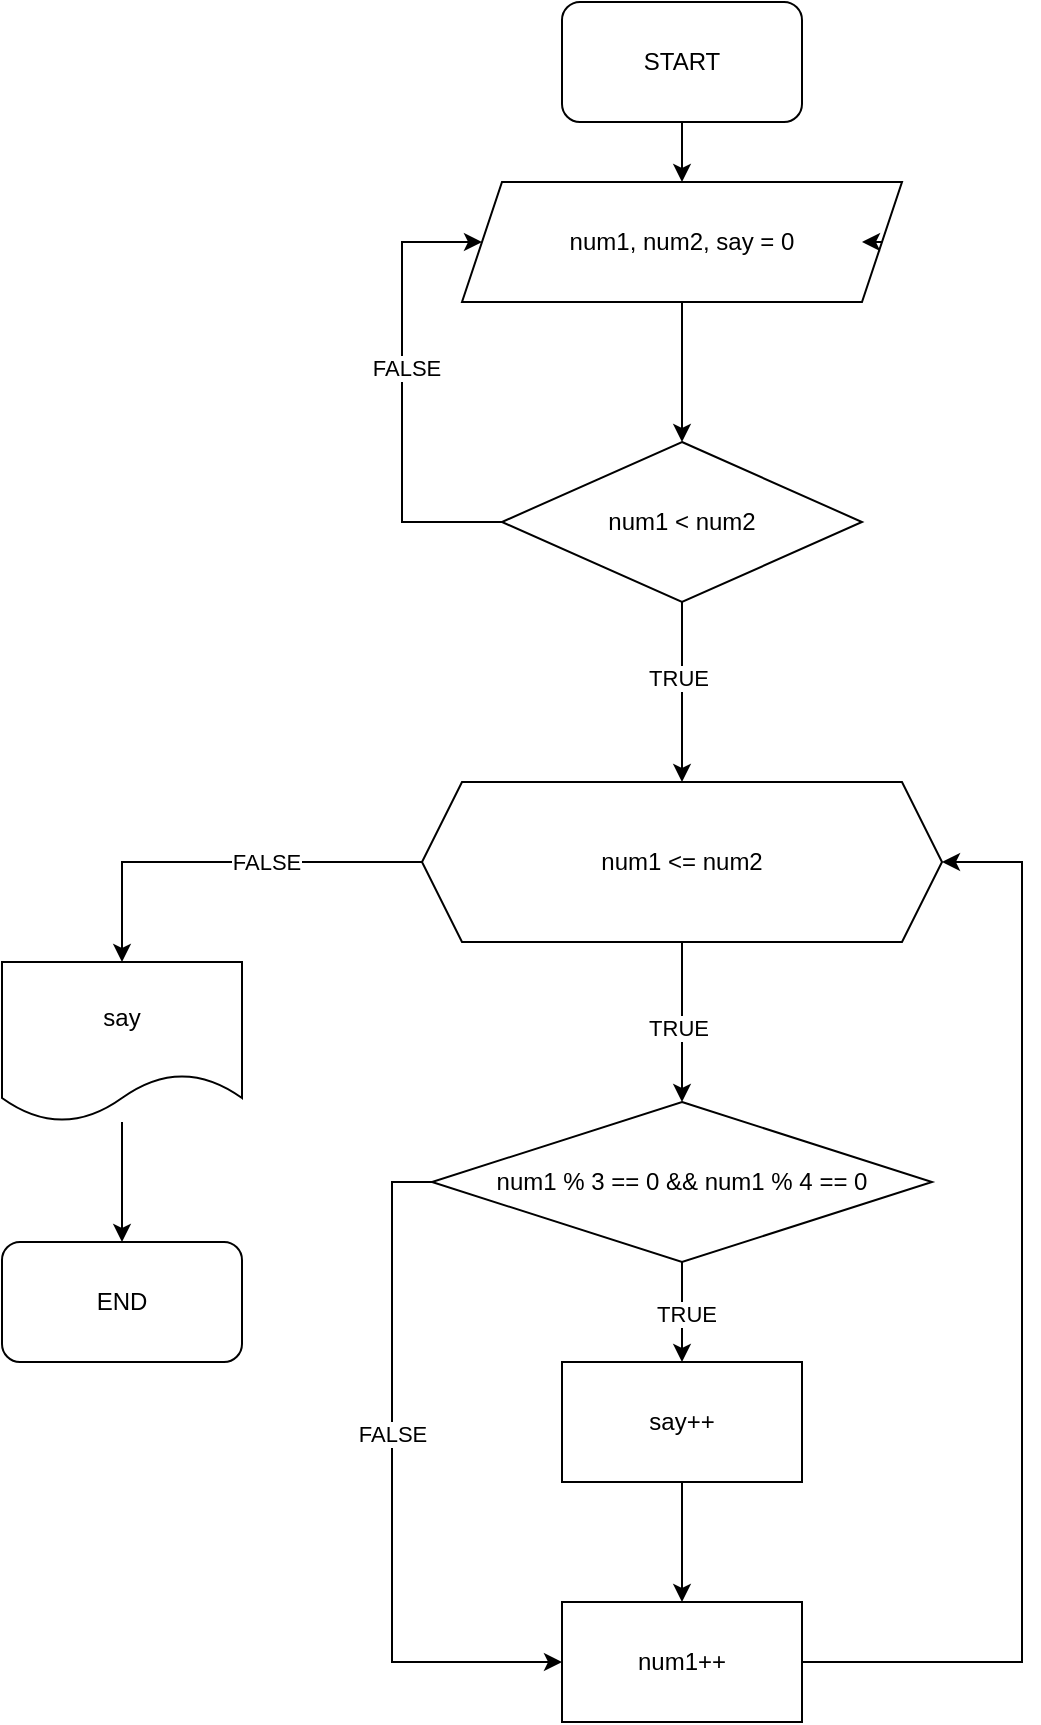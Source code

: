 <mxfile version="24.1.0" type="device">
  <diagram name="Page-1" id="2vNLtzn6gMRPp_CHn6CJ">
    <mxGraphModel dx="2351" dy="713" grid="1" gridSize="10" guides="1" tooltips="1" connect="1" arrows="1" fold="1" page="1" pageScale="1" pageWidth="850" pageHeight="1100" math="0" shadow="0">
      <root>
        <mxCell id="0" />
        <mxCell id="1" parent="0" />
        <mxCell id="f60m1mITKZCL_u-yku9I-3" value="" style="edgeStyle=orthogonalEdgeStyle;rounded=0;orthogonalLoop=1;jettySize=auto;html=1;" parent="1" source="f60m1mITKZCL_u-yku9I-1" target="f60m1mITKZCL_u-yku9I-2" edge="1">
          <mxGeometry relative="1" as="geometry" />
        </mxCell>
        <mxCell id="f60m1mITKZCL_u-yku9I-1" value="START" style="rounded=1;whiteSpace=wrap;html=1;" parent="1" vertex="1">
          <mxGeometry x="250" y="20" width="120" height="60" as="geometry" />
        </mxCell>
        <mxCell id="YyH2JoCRIIBhpaCmSn7x-3" value="" style="edgeStyle=orthogonalEdgeStyle;rounded=0;orthogonalLoop=1;jettySize=auto;html=1;" edge="1" parent="1" source="f60m1mITKZCL_u-yku9I-2" target="YyH2JoCRIIBhpaCmSn7x-2">
          <mxGeometry relative="1" as="geometry" />
        </mxCell>
        <mxCell id="f60m1mITKZCL_u-yku9I-2" value="num1, num2, say = 0" style="shape=parallelogram;perimeter=parallelogramPerimeter;whiteSpace=wrap;html=1;fixedSize=1;" parent="1" vertex="1">
          <mxGeometry x="200" y="110" width="220" height="60" as="geometry" />
        </mxCell>
        <mxCell id="f60m1mITKZCL_u-yku9I-7" value="" style="edgeStyle=orthogonalEdgeStyle;rounded=0;orthogonalLoop=1;jettySize=auto;html=1;" parent="1" source="f60m1mITKZCL_u-yku9I-4" target="f60m1mITKZCL_u-yku9I-6" edge="1">
          <mxGeometry relative="1" as="geometry" />
        </mxCell>
        <mxCell id="f60m1mITKZCL_u-yku9I-11" value="TRUE" style="edgeLabel;html=1;align=center;verticalAlign=middle;resizable=0;points=[];" parent="f60m1mITKZCL_u-yku9I-7" vertex="1" connectable="0">
          <mxGeometry x="0.075" y="-2" relative="1" as="geometry">
            <mxPoint as="offset" />
          </mxGeometry>
        </mxCell>
        <mxCell id="f60m1mITKZCL_u-yku9I-20" style="edgeStyle=orthogonalEdgeStyle;rounded=0;orthogonalLoop=1;jettySize=auto;html=1;exitX=0;exitY=0.5;exitDx=0;exitDy=0;entryX=0.5;entryY=0;entryDx=0;entryDy=0;" parent="1" source="f60m1mITKZCL_u-yku9I-4" target="f60m1mITKZCL_u-yku9I-19" edge="1">
          <mxGeometry relative="1" as="geometry" />
        </mxCell>
        <mxCell id="f60m1mITKZCL_u-yku9I-21" value="FALSE" style="edgeLabel;html=1;align=center;verticalAlign=middle;resizable=0;points=[];" parent="f60m1mITKZCL_u-yku9I-20" vertex="1" connectable="0">
          <mxGeometry x="-0.216" relative="1" as="geometry">
            <mxPoint as="offset" />
          </mxGeometry>
        </mxCell>
        <mxCell id="f60m1mITKZCL_u-yku9I-4" value="num1 &amp;lt;= num2" style="shape=hexagon;perimeter=hexagonPerimeter2;whiteSpace=wrap;html=1;fixedSize=1;" parent="1" vertex="1">
          <mxGeometry x="180" y="410" width="260" height="80" as="geometry" />
        </mxCell>
        <mxCell id="f60m1mITKZCL_u-yku9I-9" value="" style="edgeStyle=orthogonalEdgeStyle;rounded=0;orthogonalLoop=1;jettySize=auto;html=1;" parent="1" source="f60m1mITKZCL_u-yku9I-6" target="f60m1mITKZCL_u-yku9I-8" edge="1">
          <mxGeometry relative="1" as="geometry" />
        </mxCell>
        <mxCell id="f60m1mITKZCL_u-yku9I-10" value="TRUE" style="edgeLabel;html=1;align=center;verticalAlign=middle;resizable=0;points=[];" parent="f60m1mITKZCL_u-yku9I-9" vertex="1" connectable="0">
          <mxGeometry x="0.04" y="2" relative="1" as="geometry">
            <mxPoint as="offset" />
          </mxGeometry>
        </mxCell>
        <mxCell id="f60m1mITKZCL_u-yku9I-17" style="edgeStyle=orthogonalEdgeStyle;rounded=0;orthogonalLoop=1;jettySize=auto;html=1;exitX=0;exitY=0.5;exitDx=0;exitDy=0;entryX=0;entryY=0.5;entryDx=0;entryDy=0;" parent="1" source="f60m1mITKZCL_u-yku9I-6" target="f60m1mITKZCL_u-yku9I-14" edge="1">
          <mxGeometry relative="1" as="geometry" />
        </mxCell>
        <mxCell id="f60m1mITKZCL_u-yku9I-18" value="FALSE" style="edgeLabel;html=1;align=center;verticalAlign=middle;resizable=0;points=[];" parent="f60m1mITKZCL_u-yku9I-17" vertex="1" connectable="0">
          <mxGeometry x="-0.157" relative="1" as="geometry">
            <mxPoint as="offset" />
          </mxGeometry>
        </mxCell>
        <mxCell id="f60m1mITKZCL_u-yku9I-6" value="num1 % 3 == 0 &amp;amp;&amp;amp; num1 % 4 == 0" style="rhombus;whiteSpace=wrap;html=1;" parent="1" vertex="1">
          <mxGeometry x="185" y="570" width="250" height="80" as="geometry" />
        </mxCell>
        <mxCell id="f60m1mITKZCL_u-yku9I-15" value="" style="edgeStyle=orthogonalEdgeStyle;rounded=0;orthogonalLoop=1;jettySize=auto;html=1;" parent="1" source="f60m1mITKZCL_u-yku9I-8" target="f60m1mITKZCL_u-yku9I-14" edge="1">
          <mxGeometry relative="1" as="geometry" />
        </mxCell>
        <mxCell id="f60m1mITKZCL_u-yku9I-8" value="say++" style="rounded=0;whiteSpace=wrap;html=1;" parent="1" vertex="1">
          <mxGeometry x="250" y="700" width="120" height="60" as="geometry" />
        </mxCell>
        <mxCell id="f60m1mITKZCL_u-yku9I-16" style="edgeStyle=orthogonalEdgeStyle;rounded=0;orthogonalLoop=1;jettySize=auto;html=1;exitX=1;exitY=0.5;exitDx=0;exitDy=0;entryX=1;entryY=0.5;entryDx=0;entryDy=0;" parent="1" source="f60m1mITKZCL_u-yku9I-14" target="f60m1mITKZCL_u-yku9I-4" edge="1">
          <mxGeometry relative="1" as="geometry">
            <Array as="points">
              <mxPoint x="480" y="850" />
              <mxPoint x="480" y="450" />
            </Array>
          </mxGeometry>
        </mxCell>
        <mxCell id="f60m1mITKZCL_u-yku9I-14" value="num1++" style="rounded=0;whiteSpace=wrap;html=1;" parent="1" vertex="1">
          <mxGeometry x="250" y="820" width="120" height="60" as="geometry" />
        </mxCell>
        <mxCell id="f60m1mITKZCL_u-yku9I-23" value="" style="edgeStyle=orthogonalEdgeStyle;rounded=0;orthogonalLoop=1;jettySize=auto;html=1;" parent="1" source="f60m1mITKZCL_u-yku9I-19" target="f60m1mITKZCL_u-yku9I-22" edge="1">
          <mxGeometry relative="1" as="geometry" />
        </mxCell>
        <mxCell id="f60m1mITKZCL_u-yku9I-19" value="say" style="shape=document;whiteSpace=wrap;html=1;boundedLbl=1;" parent="1" vertex="1">
          <mxGeometry x="-30" y="500" width="120" height="80" as="geometry" />
        </mxCell>
        <mxCell id="f60m1mITKZCL_u-yku9I-22" value="END" style="rounded=1;whiteSpace=wrap;html=1;" parent="1" vertex="1">
          <mxGeometry x="-30" y="640" width="120" height="60" as="geometry" />
        </mxCell>
        <mxCell id="YyH2JoCRIIBhpaCmSn7x-1" style="edgeStyle=orthogonalEdgeStyle;rounded=0;orthogonalLoop=1;jettySize=auto;html=1;exitX=1;exitY=0.5;exitDx=0;exitDy=0;entryX=0.909;entryY=0.499;entryDx=0;entryDy=0;entryPerimeter=0;" edge="1" parent="1" source="f60m1mITKZCL_u-yku9I-2" target="f60m1mITKZCL_u-yku9I-2">
          <mxGeometry relative="1" as="geometry" />
        </mxCell>
        <mxCell id="YyH2JoCRIIBhpaCmSn7x-4" value="" style="edgeStyle=orthogonalEdgeStyle;rounded=0;orthogonalLoop=1;jettySize=auto;html=1;" edge="1" parent="1" source="YyH2JoCRIIBhpaCmSn7x-2" target="f60m1mITKZCL_u-yku9I-4">
          <mxGeometry relative="1" as="geometry" />
        </mxCell>
        <mxCell id="YyH2JoCRIIBhpaCmSn7x-5" value="TRUE" style="edgeLabel;html=1;align=center;verticalAlign=middle;resizable=0;points=[];" vertex="1" connectable="0" parent="YyH2JoCRIIBhpaCmSn7x-4">
          <mxGeometry x="-0.149" y="-2" relative="1" as="geometry">
            <mxPoint y="-1" as="offset" />
          </mxGeometry>
        </mxCell>
        <mxCell id="YyH2JoCRIIBhpaCmSn7x-6" style="edgeStyle=orthogonalEdgeStyle;rounded=0;orthogonalLoop=1;jettySize=auto;html=1;exitX=0;exitY=0.5;exitDx=0;exitDy=0;entryX=0;entryY=0.5;entryDx=0;entryDy=0;" edge="1" parent="1" source="YyH2JoCRIIBhpaCmSn7x-2" target="f60m1mITKZCL_u-yku9I-2">
          <mxGeometry relative="1" as="geometry">
            <Array as="points">
              <mxPoint x="170" y="280" />
              <mxPoint x="170" y="140" />
            </Array>
          </mxGeometry>
        </mxCell>
        <mxCell id="YyH2JoCRIIBhpaCmSn7x-7" value="FALSE" style="edgeLabel;html=1;align=center;verticalAlign=middle;resizable=0;points=[];" vertex="1" connectable="0" parent="YyH2JoCRIIBhpaCmSn7x-6">
          <mxGeometry x="0.105" y="-2" relative="1" as="geometry">
            <mxPoint as="offset" />
          </mxGeometry>
        </mxCell>
        <mxCell id="YyH2JoCRIIBhpaCmSn7x-2" value="num1 &amp;lt; num2" style="rhombus;whiteSpace=wrap;html=1;" vertex="1" parent="1">
          <mxGeometry x="220" y="240" width="180" height="80" as="geometry" />
        </mxCell>
      </root>
    </mxGraphModel>
  </diagram>
</mxfile>
